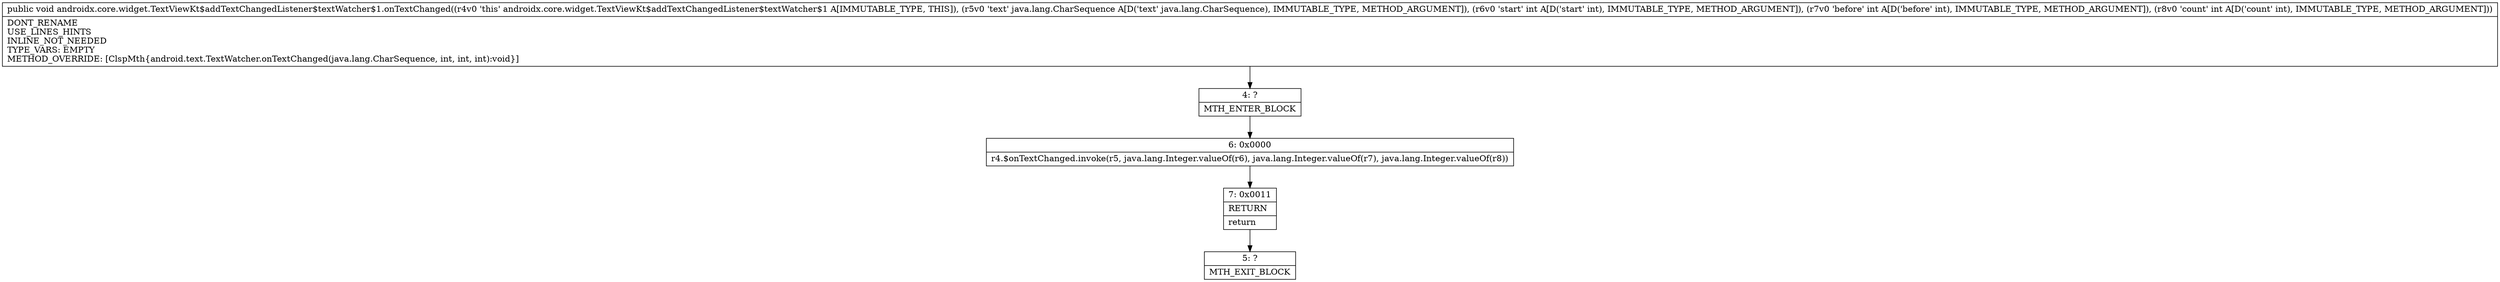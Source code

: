 digraph "CFG forandroidx.core.widget.TextViewKt$addTextChangedListener$textWatcher$1.onTextChanged(Ljava\/lang\/CharSequence;III)V" {
Node_4 [shape=record,label="{4\:\ ?|MTH_ENTER_BLOCK\l}"];
Node_6 [shape=record,label="{6\:\ 0x0000|r4.$onTextChanged.invoke(r5, java.lang.Integer.valueOf(r6), java.lang.Integer.valueOf(r7), java.lang.Integer.valueOf(r8))\l}"];
Node_7 [shape=record,label="{7\:\ 0x0011|RETURN\l|return\l}"];
Node_5 [shape=record,label="{5\:\ ?|MTH_EXIT_BLOCK\l}"];
MethodNode[shape=record,label="{public void androidx.core.widget.TextViewKt$addTextChangedListener$textWatcher$1.onTextChanged((r4v0 'this' androidx.core.widget.TextViewKt$addTextChangedListener$textWatcher$1 A[IMMUTABLE_TYPE, THIS]), (r5v0 'text' java.lang.CharSequence A[D('text' java.lang.CharSequence), IMMUTABLE_TYPE, METHOD_ARGUMENT]), (r6v0 'start' int A[D('start' int), IMMUTABLE_TYPE, METHOD_ARGUMENT]), (r7v0 'before' int A[D('before' int), IMMUTABLE_TYPE, METHOD_ARGUMENT]), (r8v0 'count' int A[D('count' int), IMMUTABLE_TYPE, METHOD_ARGUMENT]))  | DONT_RENAME\lUSE_LINES_HINTS\lINLINE_NOT_NEEDED\lTYPE_VARS: EMPTY\lMETHOD_OVERRIDE: [ClspMth\{android.text.TextWatcher.onTextChanged(java.lang.CharSequence, int, int, int):void\}]\l}"];
MethodNode -> Node_4;Node_4 -> Node_6;
Node_6 -> Node_7;
Node_7 -> Node_5;
}

